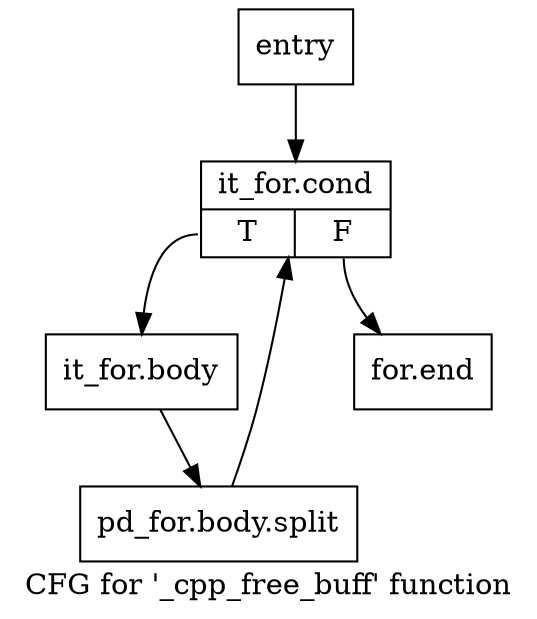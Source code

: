 digraph "CFG for '_cpp_free_buff' function" {
	label="CFG for '_cpp_free_buff' function";

	Node0x2a77560 [shape=record,label="{entry}"];
	Node0x2a77560 -> Node0x2a775b0;
	Node0x2a775b0 [shape=record,label="{it_for.cond|{<s0>T|<s1>F}}"];
	Node0x2a775b0:s0 -> Node0x2a77600;
	Node0x2a775b0:s1 -> Node0x2a77650;
	Node0x2a77600 [shape=record,label="{it_for.body}"];
	Node0x2a77600 -> Node0x1608790;
	Node0x1608790 [shape=record,label="{pd_for.body.split}"];
	Node0x1608790 -> Node0x2a775b0;
	Node0x2a77650 [shape=record,label="{for.end}"];
}
